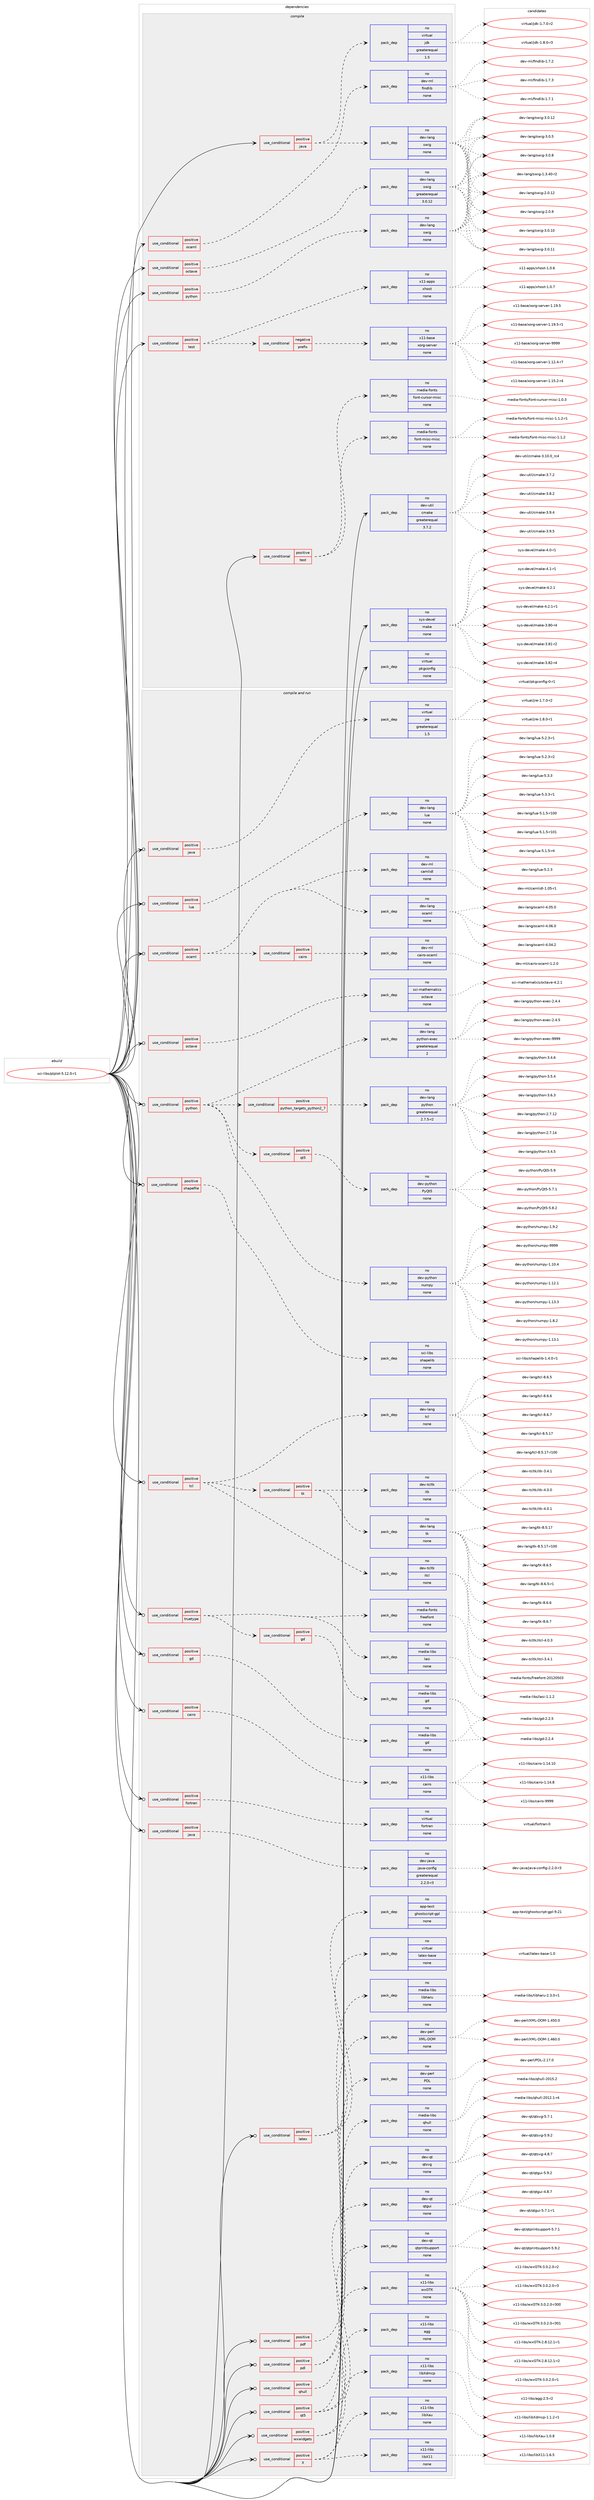 digraph prolog {

# *************
# Graph options
# *************

newrank=true;
concentrate=true;
compound=true;
graph [rankdir=LR,fontname=Helvetica,fontsize=10,ranksep=1.5];#, ranksep=2.5, nodesep=0.2];
edge  [arrowhead=vee];
node  [fontname=Helvetica,fontsize=10];

# **********
# The ebuild
# **********

subgraph cluster_leftcol {
color=gray;
rank=same;
label=<<i>ebuild</i>>;
id [label="sci-libs/plplot-5.12.0-r1", color=red, width=4, href="../sci-libs/plplot-5.12.0-r1.svg"];
}

# ****************
# The dependencies
# ****************

subgraph cluster_midcol {
color=gray;
label=<<i>dependencies</i>>;
subgraph cluster_compile {
fillcolor="#eeeeee";
style=filled;
label=<<i>compile</i>>;
subgraph cond110969 {
dependency453359 [label=<<TABLE BORDER="0" CELLBORDER="1" CELLSPACING="0" CELLPADDING="4"><TR><TD ROWSPAN="3" CELLPADDING="10">use_conditional</TD></TR><TR><TD>positive</TD></TR><TR><TD>java</TD></TR></TABLE>>, shape=none, color=red];
subgraph pack334467 {
dependency453360 [label=<<TABLE BORDER="0" CELLBORDER="1" CELLSPACING="0" CELLPADDING="4" WIDTH="220"><TR><TD ROWSPAN="6" CELLPADDING="30">pack_dep</TD></TR><TR><TD WIDTH="110">no</TD></TR><TR><TD>virtual</TD></TR><TR><TD>jdk</TD></TR><TR><TD>greaterequal</TD></TR><TR><TD>1.5</TD></TR></TABLE>>, shape=none, color=blue];
}
dependency453359:e -> dependency453360:w [weight=20,style="dashed",arrowhead="vee"];
subgraph pack334468 {
dependency453361 [label=<<TABLE BORDER="0" CELLBORDER="1" CELLSPACING="0" CELLPADDING="4" WIDTH="220"><TR><TD ROWSPAN="6" CELLPADDING="30">pack_dep</TD></TR><TR><TD WIDTH="110">no</TD></TR><TR><TD>dev-lang</TD></TR><TR><TD>swig</TD></TR><TR><TD>none</TD></TR><TR><TD></TD></TR></TABLE>>, shape=none, color=blue];
}
dependency453359:e -> dependency453361:w [weight=20,style="dashed",arrowhead="vee"];
}
id:e -> dependency453359:w [weight=20,style="solid",arrowhead="vee"];
subgraph cond110970 {
dependency453362 [label=<<TABLE BORDER="0" CELLBORDER="1" CELLSPACING="0" CELLPADDING="4"><TR><TD ROWSPAN="3" CELLPADDING="10">use_conditional</TD></TR><TR><TD>positive</TD></TR><TR><TD>ocaml</TD></TR></TABLE>>, shape=none, color=red];
subgraph pack334469 {
dependency453363 [label=<<TABLE BORDER="0" CELLBORDER="1" CELLSPACING="0" CELLPADDING="4" WIDTH="220"><TR><TD ROWSPAN="6" CELLPADDING="30">pack_dep</TD></TR><TR><TD WIDTH="110">no</TD></TR><TR><TD>dev-ml</TD></TR><TR><TD>findlib</TD></TR><TR><TD>none</TD></TR><TR><TD></TD></TR></TABLE>>, shape=none, color=blue];
}
dependency453362:e -> dependency453363:w [weight=20,style="dashed",arrowhead="vee"];
}
id:e -> dependency453362:w [weight=20,style="solid",arrowhead="vee"];
subgraph cond110971 {
dependency453364 [label=<<TABLE BORDER="0" CELLBORDER="1" CELLSPACING="0" CELLPADDING="4"><TR><TD ROWSPAN="3" CELLPADDING="10">use_conditional</TD></TR><TR><TD>positive</TD></TR><TR><TD>octave</TD></TR></TABLE>>, shape=none, color=red];
subgraph pack334470 {
dependency453365 [label=<<TABLE BORDER="0" CELLBORDER="1" CELLSPACING="0" CELLPADDING="4" WIDTH="220"><TR><TD ROWSPAN="6" CELLPADDING="30">pack_dep</TD></TR><TR><TD WIDTH="110">no</TD></TR><TR><TD>dev-lang</TD></TR><TR><TD>swig</TD></TR><TR><TD>greaterequal</TD></TR><TR><TD>3.0.12</TD></TR></TABLE>>, shape=none, color=blue];
}
dependency453364:e -> dependency453365:w [weight=20,style="dashed",arrowhead="vee"];
}
id:e -> dependency453364:w [weight=20,style="solid",arrowhead="vee"];
subgraph cond110972 {
dependency453366 [label=<<TABLE BORDER="0" CELLBORDER="1" CELLSPACING="0" CELLPADDING="4"><TR><TD ROWSPAN="3" CELLPADDING="10">use_conditional</TD></TR><TR><TD>positive</TD></TR><TR><TD>python</TD></TR></TABLE>>, shape=none, color=red];
subgraph pack334471 {
dependency453367 [label=<<TABLE BORDER="0" CELLBORDER="1" CELLSPACING="0" CELLPADDING="4" WIDTH="220"><TR><TD ROWSPAN="6" CELLPADDING="30">pack_dep</TD></TR><TR><TD WIDTH="110">no</TD></TR><TR><TD>dev-lang</TD></TR><TR><TD>swig</TD></TR><TR><TD>none</TD></TR><TR><TD></TD></TR></TABLE>>, shape=none, color=blue];
}
dependency453366:e -> dependency453367:w [weight=20,style="dashed",arrowhead="vee"];
}
id:e -> dependency453366:w [weight=20,style="solid",arrowhead="vee"];
subgraph cond110973 {
dependency453368 [label=<<TABLE BORDER="0" CELLBORDER="1" CELLSPACING="0" CELLPADDING="4"><TR><TD ROWSPAN="3" CELLPADDING="10">use_conditional</TD></TR><TR><TD>positive</TD></TR><TR><TD>test</TD></TR></TABLE>>, shape=none, color=red];
subgraph cond110974 {
dependency453369 [label=<<TABLE BORDER="0" CELLBORDER="1" CELLSPACING="0" CELLPADDING="4"><TR><TD ROWSPAN="3" CELLPADDING="10">use_conditional</TD></TR><TR><TD>negative</TD></TR><TR><TD>prefix</TD></TR></TABLE>>, shape=none, color=red];
subgraph pack334472 {
dependency453370 [label=<<TABLE BORDER="0" CELLBORDER="1" CELLSPACING="0" CELLPADDING="4" WIDTH="220"><TR><TD ROWSPAN="6" CELLPADDING="30">pack_dep</TD></TR><TR><TD WIDTH="110">no</TD></TR><TR><TD>x11-base</TD></TR><TR><TD>xorg-server</TD></TR><TR><TD>none</TD></TR><TR><TD></TD></TR></TABLE>>, shape=none, color=blue];
}
dependency453369:e -> dependency453370:w [weight=20,style="dashed",arrowhead="vee"];
}
dependency453368:e -> dependency453369:w [weight=20,style="dashed",arrowhead="vee"];
subgraph pack334473 {
dependency453371 [label=<<TABLE BORDER="0" CELLBORDER="1" CELLSPACING="0" CELLPADDING="4" WIDTH="220"><TR><TD ROWSPAN="6" CELLPADDING="30">pack_dep</TD></TR><TR><TD WIDTH="110">no</TD></TR><TR><TD>x11-apps</TD></TR><TR><TD>xhost</TD></TR><TR><TD>none</TD></TR><TR><TD></TD></TR></TABLE>>, shape=none, color=blue];
}
dependency453368:e -> dependency453371:w [weight=20,style="dashed",arrowhead="vee"];
}
id:e -> dependency453368:w [weight=20,style="solid",arrowhead="vee"];
subgraph cond110975 {
dependency453372 [label=<<TABLE BORDER="0" CELLBORDER="1" CELLSPACING="0" CELLPADDING="4"><TR><TD ROWSPAN="3" CELLPADDING="10">use_conditional</TD></TR><TR><TD>positive</TD></TR><TR><TD>test</TD></TR></TABLE>>, shape=none, color=red];
subgraph pack334474 {
dependency453373 [label=<<TABLE BORDER="0" CELLBORDER="1" CELLSPACING="0" CELLPADDING="4" WIDTH="220"><TR><TD ROWSPAN="6" CELLPADDING="30">pack_dep</TD></TR><TR><TD WIDTH="110">no</TD></TR><TR><TD>media-fonts</TD></TR><TR><TD>font-misc-misc</TD></TR><TR><TD>none</TD></TR><TR><TD></TD></TR></TABLE>>, shape=none, color=blue];
}
dependency453372:e -> dependency453373:w [weight=20,style="dashed",arrowhead="vee"];
subgraph pack334475 {
dependency453374 [label=<<TABLE BORDER="0" CELLBORDER="1" CELLSPACING="0" CELLPADDING="4" WIDTH="220"><TR><TD ROWSPAN="6" CELLPADDING="30">pack_dep</TD></TR><TR><TD WIDTH="110">no</TD></TR><TR><TD>media-fonts</TD></TR><TR><TD>font-cursor-misc</TD></TR><TR><TD>none</TD></TR><TR><TD></TD></TR></TABLE>>, shape=none, color=blue];
}
dependency453372:e -> dependency453374:w [weight=20,style="dashed",arrowhead="vee"];
}
id:e -> dependency453372:w [weight=20,style="solid",arrowhead="vee"];
subgraph pack334476 {
dependency453375 [label=<<TABLE BORDER="0" CELLBORDER="1" CELLSPACING="0" CELLPADDING="4" WIDTH="220"><TR><TD ROWSPAN="6" CELLPADDING="30">pack_dep</TD></TR><TR><TD WIDTH="110">no</TD></TR><TR><TD>dev-util</TD></TR><TR><TD>cmake</TD></TR><TR><TD>greaterequal</TD></TR><TR><TD>3.7.2</TD></TR></TABLE>>, shape=none, color=blue];
}
id:e -> dependency453375:w [weight=20,style="solid",arrowhead="vee"];
subgraph pack334477 {
dependency453376 [label=<<TABLE BORDER="0" CELLBORDER="1" CELLSPACING="0" CELLPADDING="4" WIDTH="220"><TR><TD ROWSPAN="6" CELLPADDING="30">pack_dep</TD></TR><TR><TD WIDTH="110">no</TD></TR><TR><TD>sys-devel</TD></TR><TR><TD>make</TD></TR><TR><TD>none</TD></TR><TR><TD></TD></TR></TABLE>>, shape=none, color=blue];
}
id:e -> dependency453376:w [weight=20,style="solid",arrowhead="vee"];
subgraph pack334478 {
dependency453377 [label=<<TABLE BORDER="0" CELLBORDER="1" CELLSPACING="0" CELLPADDING="4" WIDTH="220"><TR><TD ROWSPAN="6" CELLPADDING="30">pack_dep</TD></TR><TR><TD WIDTH="110">no</TD></TR><TR><TD>virtual</TD></TR><TR><TD>pkgconfig</TD></TR><TR><TD>none</TD></TR><TR><TD></TD></TR></TABLE>>, shape=none, color=blue];
}
id:e -> dependency453377:w [weight=20,style="solid",arrowhead="vee"];
}
subgraph cluster_compileandrun {
fillcolor="#eeeeee";
style=filled;
label=<<i>compile and run</i>>;
subgraph cond110976 {
dependency453378 [label=<<TABLE BORDER="0" CELLBORDER="1" CELLSPACING="0" CELLPADDING="4"><TR><TD ROWSPAN="3" CELLPADDING="10">use_conditional</TD></TR><TR><TD>positive</TD></TR><TR><TD>X</TD></TR></TABLE>>, shape=none, color=red];
subgraph pack334479 {
dependency453379 [label=<<TABLE BORDER="0" CELLBORDER="1" CELLSPACING="0" CELLPADDING="4" WIDTH="220"><TR><TD ROWSPAN="6" CELLPADDING="30">pack_dep</TD></TR><TR><TD WIDTH="110">no</TD></TR><TR><TD>x11-libs</TD></TR><TR><TD>libX11</TD></TR><TR><TD>none</TD></TR><TR><TD></TD></TR></TABLE>>, shape=none, color=blue];
}
dependency453378:e -> dependency453379:w [weight=20,style="dashed",arrowhead="vee"];
subgraph pack334480 {
dependency453380 [label=<<TABLE BORDER="0" CELLBORDER="1" CELLSPACING="0" CELLPADDING="4" WIDTH="220"><TR><TD ROWSPAN="6" CELLPADDING="30">pack_dep</TD></TR><TR><TD WIDTH="110">no</TD></TR><TR><TD>x11-libs</TD></TR><TR><TD>libXau</TD></TR><TR><TD>none</TD></TR><TR><TD></TD></TR></TABLE>>, shape=none, color=blue];
}
dependency453378:e -> dependency453380:w [weight=20,style="dashed",arrowhead="vee"];
subgraph pack334481 {
dependency453381 [label=<<TABLE BORDER="0" CELLBORDER="1" CELLSPACING="0" CELLPADDING="4" WIDTH="220"><TR><TD ROWSPAN="6" CELLPADDING="30">pack_dep</TD></TR><TR><TD WIDTH="110">no</TD></TR><TR><TD>x11-libs</TD></TR><TR><TD>libXdmcp</TD></TR><TR><TD>none</TD></TR><TR><TD></TD></TR></TABLE>>, shape=none, color=blue];
}
dependency453378:e -> dependency453381:w [weight=20,style="dashed",arrowhead="vee"];
}
id:e -> dependency453378:w [weight=20,style="solid",arrowhead="odotvee"];
subgraph cond110977 {
dependency453382 [label=<<TABLE BORDER="0" CELLBORDER="1" CELLSPACING="0" CELLPADDING="4"><TR><TD ROWSPAN="3" CELLPADDING="10">use_conditional</TD></TR><TR><TD>positive</TD></TR><TR><TD>cairo</TD></TR></TABLE>>, shape=none, color=red];
subgraph pack334482 {
dependency453383 [label=<<TABLE BORDER="0" CELLBORDER="1" CELLSPACING="0" CELLPADDING="4" WIDTH="220"><TR><TD ROWSPAN="6" CELLPADDING="30">pack_dep</TD></TR><TR><TD WIDTH="110">no</TD></TR><TR><TD>x11-libs</TD></TR><TR><TD>cairo</TD></TR><TR><TD>none</TD></TR><TR><TD></TD></TR></TABLE>>, shape=none, color=blue];
}
dependency453382:e -> dependency453383:w [weight=20,style="dashed",arrowhead="vee"];
}
id:e -> dependency453382:w [weight=20,style="solid",arrowhead="odotvee"];
subgraph cond110978 {
dependency453384 [label=<<TABLE BORDER="0" CELLBORDER="1" CELLSPACING="0" CELLPADDING="4"><TR><TD ROWSPAN="3" CELLPADDING="10">use_conditional</TD></TR><TR><TD>positive</TD></TR><TR><TD>fortran</TD></TR></TABLE>>, shape=none, color=red];
subgraph pack334483 {
dependency453385 [label=<<TABLE BORDER="0" CELLBORDER="1" CELLSPACING="0" CELLPADDING="4" WIDTH="220"><TR><TD ROWSPAN="6" CELLPADDING="30">pack_dep</TD></TR><TR><TD WIDTH="110">no</TD></TR><TR><TD>virtual</TD></TR><TR><TD>fortran</TD></TR><TR><TD>none</TD></TR><TR><TD></TD></TR></TABLE>>, shape=none, color=blue];
}
dependency453384:e -> dependency453385:w [weight=20,style="dashed",arrowhead="vee"];
}
id:e -> dependency453384:w [weight=20,style="solid",arrowhead="odotvee"];
subgraph cond110979 {
dependency453386 [label=<<TABLE BORDER="0" CELLBORDER="1" CELLSPACING="0" CELLPADDING="4"><TR><TD ROWSPAN="3" CELLPADDING="10">use_conditional</TD></TR><TR><TD>positive</TD></TR><TR><TD>gd</TD></TR></TABLE>>, shape=none, color=red];
subgraph pack334484 {
dependency453387 [label=<<TABLE BORDER="0" CELLBORDER="1" CELLSPACING="0" CELLPADDING="4" WIDTH="220"><TR><TD ROWSPAN="6" CELLPADDING="30">pack_dep</TD></TR><TR><TD WIDTH="110">no</TD></TR><TR><TD>media-libs</TD></TR><TR><TD>gd</TD></TR><TR><TD>none</TD></TR><TR><TD></TD></TR></TABLE>>, shape=none, color=blue];
}
dependency453386:e -> dependency453387:w [weight=20,style="dashed",arrowhead="vee"];
}
id:e -> dependency453386:w [weight=20,style="solid",arrowhead="odotvee"];
subgraph cond110980 {
dependency453388 [label=<<TABLE BORDER="0" CELLBORDER="1" CELLSPACING="0" CELLPADDING="4"><TR><TD ROWSPAN="3" CELLPADDING="10">use_conditional</TD></TR><TR><TD>positive</TD></TR><TR><TD>java</TD></TR></TABLE>>, shape=none, color=red];
subgraph pack334485 {
dependency453389 [label=<<TABLE BORDER="0" CELLBORDER="1" CELLSPACING="0" CELLPADDING="4" WIDTH="220"><TR><TD ROWSPAN="6" CELLPADDING="30">pack_dep</TD></TR><TR><TD WIDTH="110">no</TD></TR><TR><TD>dev-java</TD></TR><TR><TD>java-config</TD></TR><TR><TD>greaterequal</TD></TR><TR><TD>2.2.0-r3</TD></TR></TABLE>>, shape=none, color=blue];
}
dependency453388:e -> dependency453389:w [weight=20,style="dashed",arrowhead="vee"];
}
id:e -> dependency453388:w [weight=20,style="solid",arrowhead="odotvee"];
subgraph cond110981 {
dependency453390 [label=<<TABLE BORDER="0" CELLBORDER="1" CELLSPACING="0" CELLPADDING="4"><TR><TD ROWSPAN="3" CELLPADDING="10">use_conditional</TD></TR><TR><TD>positive</TD></TR><TR><TD>java</TD></TR></TABLE>>, shape=none, color=red];
subgraph pack334486 {
dependency453391 [label=<<TABLE BORDER="0" CELLBORDER="1" CELLSPACING="0" CELLPADDING="4" WIDTH="220"><TR><TD ROWSPAN="6" CELLPADDING="30">pack_dep</TD></TR><TR><TD WIDTH="110">no</TD></TR><TR><TD>virtual</TD></TR><TR><TD>jre</TD></TR><TR><TD>greaterequal</TD></TR><TR><TD>1.5</TD></TR></TABLE>>, shape=none, color=blue];
}
dependency453390:e -> dependency453391:w [weight=20,style="dashed",arrowhead="vee"];
}
id:e -> dependency453390:w [weight=20,style="solid",arrowhead="odotvee"];
subgraph cond110982 {
dependency453392 [label=<<TABLE BORDER="0" CELLBORDER="1" CELLSPACING="0" CELLPADDING="4"><TR><TD ROWSPAN="3" CELLPADDING="10">use_conditional</TD></TR><TR><TD>positive</TD></TR><TR><TD>latex</TD></TR></TABLE>>, shape=none, color=red];
subgraph pack334487 {
dependency453393 [label=<<TABLE BORDER="0" CELLBORDER="1" CELLSPACING="0" CELLPADDING="4" WIDTH="220"><TR><TD ROWSPAN="6" CELLPADDING="30">pack_dep</TD></TR><TR><TD WIDTH="110">no</TD></TR><TR><TD>app-text</TD></TR><TR><TD>ghostscript-gpl</TD></TR><TR><TD>none</TD></TR><TR><TD></TD></TR></TABLE>>, shape=none, color=blue];
}
dependency453392:e -> dependency453393:w [weight=20,style="dashed",arrowhead="vee"];
subgraph pack334488 {
dependency453394 [label=<<TABLE BORDER="0" CELLBORDER="1" CELLSPACING="0" CELLPADDING="4" WIDTH="220"><TR><TD ROWSPAN="6" CELLPADDING="30">pack_dep</TD></TR><TR><TD WIDTH="110">no</TD></TR><TR><TD>virtual</TD></TR><TR><TD>latex-base</TD></TR><TR><TD>none</TD></TR><TR><TD></TD></TR></TABLE>>, shape=none, color=blue];
}
dependency453392:e -> dependency453394:w [weight=20,style="dashed",arrowhead="vee"];
}
id:e -> dependency453392:w [weight=20,style="solid",arrowhead="odotvee"];
subgraph cond110983 {
dependency453395 [label=<<TABLE BORDER="0" CELLBORDER="1" CELLSPACING="0" CELLPADDING="4"><TR><TD ROWSPAN="3" CELLPADDING="10">use_conditional</TD></TR><TR><TD>positive</TD></TR><TR><TD>lua</TD></TR></TABLE>>, shape=none, color=red];
subgraph pack334489 {
dependency453396 [label=<<TABLE BORDER="0" CELLBORDER="1" CELLSPACING="0" CELLPADDING="4" WIDTH="220"><TR><TD ROWSPAN="6" CELLPADDING="30">pack_dep</TD></TR><TR><TD WIDTH="110">no</TD></TR><TR><TD>dev-lang</TD></TR><TR><TD>lua</TD></TR><TR><TD>none</TD></TR><TR><TD></TD></TR></TABLE>>, shape=none, color=blue];
}
dependency453395:e -> dependency453396:w [weight=20,style="dashed",arrowhead="vee"];
}
id:e -> dependency453395:w [weight=20,style="solid",arrowhead="odotvee"];
subgraph cond110984 {
dependency453397 [label=<<TABLE BORDER="0" CELLBORDER="1" CELLSPACING="0" CELLPADDING="4"><TR><TD ROWSPAN="3" CELLPADDING="10">use_conditional</TD></TR><TR><TD>positive</TD></TR><TR><TD>ocaml</TD></TR></TABLE>>, shape=none, color=red];
subgraph pack334490 {
dependency453398 [label=<<TABLE BORDER="0" CELLBORDER="1" CELLSPACING="0" CELLPADDING="4" WIDTH="220"><TR><TD ROWSPAN="6" CELLPADDING="30">pack_dep</TD></TR><TR><TD WIDTH="110">no</TD></TR><TR><TD>dev-lang</TD></TR><TR><TD>ocaml</TD></TR><TR><TD>none</TD></TR><TR><TD></TD></TR></TABLE>>, shape=none, color=blue];
}
dependency453397:e -> dependency453398:w [weight=20,style="dashed",arrowhead="vee"];
subgraph pack334491 {
dependency453399 [label=<<TABLE BORDER="0" CELLBORDER="1" CELLSPACING="0" CELLPADDING="4" WIDTH="220"><TR><TD ROWSPAN="6" CELLPADDING="30">pack_dep</TD></TR><TR><TD WIDTH="110">no</TD></TR><TR><TD>dev-ml</TD></TR><TR><TD>camlidl</TD></TR><TR><TD>none</TD></TR><TR><TD></TD></TR></TABLE>>, shape=none, color=blue];
}
dependency453397:e -> dependency453399:w [weight=20,style="dashed",arrowhead="vee"];
subgraph cond110985 {
dependency453400 [label=<<TABLE BORDER="0" CELLBORDER="1" CELLSPACING="0" CELLPADDING="4"><TR><TD ROWSPAN="3" CELLPADDING="10">use_conditional</TD></TR><TR><TD>positive</TD></TR><TR><TD>cairo</TD></TR></TABLE>>, shape=none, color=red];
subgraph pack334492 {
dependency453401 [label=<<TABLE BORDER="0" CELLBORDER="1" CELLSPACING="0" CELLPADDING="4" WIDTH="220"><TR><TD ROWSPAN="6" CELLPADDING="30">pack_dep</TD></TR><TR><TD WIDTH="110">no</TD></TR><TR><TD>dev-ml</TD></TR><TR><TD>cairo-ocaml</TD></TR><TR><TD>none</TD></TR><TR><TD></TD></TR></TABLE>>, shape=none, color=blue];
}
dependency453400:e -> dependency453401:w [weight=20,style="dashed",arrowhead="vee"];
}
dependency453397:e -> dependency453400:w [weight=20,style="dashed",arrowhead="vee"];
}
id:e -> dependency453397:w [weight=20,style="solid",arrowhead="odotvee"];
subgraph cond110986 {
dependency453402 [label=<<TABLE BORDER="0" CELLBORDER="1" CELLSPACING="0" CELLPADDING="4"><TR><TD ROWSPAN="3" CELLPADDING="10">use_conditional</TD></TR><TR><TD>positive</TD></TR><TR><TD>octave</TD></TR></TABLE>>, shape=none, color=red];
subgraph pack334493 {
dependency453403 [label=<<TABLE BORDER="0" CELLBORDER="1" CELLSPACING="0" CELLPADDING="4" WIDTH="220"><TR><TD ROWSPAN="6" CELLPADDING="30">pack_dep</TD></TR><TR><TD WIDTH="110">no</TD></TR><TR><TD>sci-mathematics</TD></TR><TR><TD>octave</TD></TR><TR><TD>none</TD></TR><TR><TD></TD></TR></TABLE>>, shape=none, color=blue];
}
dependency453402:e -> dependency453403:w [weight=20,style="dashed",arrowhead="vee"];
}
id:e -> dependency453402:w [weight=20,style="solid",arrowhead="odotvee"];
subgraph cond110987 {
dependency453404 [label=<<TABLE BORDER="0" CELLBORDER="1" CELLSPACING="0" CELLPADDING="4"><TR><TD ROWSPAN="3" CELLPADDING="10">use_conditional</TD></TR><TR><TD>positive</TD></TR><TR><TD>pdf</TD></TR></TABLE>>, shape=none, color=red];
subgraph pack334494 {
dependency453405 [label=<<TABLE BORDER="0" CELLBORDER="1" CELLSPACING="0" CELLPADDING="4" WIDTH="220"><TR><TD ROWSPAN="6" CELLPADDING="30">pack_dep</TD></TR><TR><TD WIDTH="110">no</TD></TR><TR><TD>media-libs</TD></TR><TR><TD>libharu</TD></TR><TR><TD>none</TD></TR><TR><TD></TD></TR></TABLE>>, shape=none, color=blue];
}
dependency453404:e -> dependency453405:w [weight=20,style="dashed",arrowhead="vee"];
}
id:e -> dependency453404:w [weight=20,style="solid",arrowhead="odotvee"];
subgraph cond110988 {
dependency453406 [label=<<TABLE BORDER="0" CELLBORDER="1" CELLSPACING="0" CELLPADDING="4"><TR><TD ROWSPAN="3" CELLPADDING="10">use_conditional</TD></TR><TR><TD>positive</TD></TR><TR><TD>pdl</TD></TR></TABLE>>, shape=none, color=red];
subgraph pack334495 {
dependency453407 [label=<<TABLE BORDER="0" CELLBORDER="1" CELLSPACING="0" CELLPADDING="4" WIDTH="220"><TR><TD ROWSPAN="6" CELLPADDING="30">pack_dep</TD></TR><TR><TD WIDTH="110">no</TD></TR><TR><TD>dev-perl</TD></TR><TR><TD>PDL</TD></TR><TR><TD>none</TD></TR><TR><TD></TD></TR></TABLE>>, shape=none, color=blue];
}
dependency453406:e -> dependency453407:w [weight=20,style="dashed",arrowhead="vee"];
subgraph pack334496 {
dependency453408 [label=<<TABLE BORDER="0" CELLBORDER="1" CELLSPACING="0" CELLPADDING="4" WIDTH="220"><TR><TD ROWSPAN="6" CELLPADDING="30">pack_dep</TD></TR><TR><TD WIDTH="110">no</TD></TR><TR><TD>dev-perl</TD></TR><TR><TD>XML-DOM</TD></TR><TR><TD>none</TD></TR><TR><TD></TD></TR></TABLE>>, shape=none, color=blue];
}
dependency453406:e -> dependency453408:w [weight=20,style="dashed",arrowhead="vee"];
}
id:e -> dependency453406:w [weight=20,style="solid",arrowhead="odotvee"];
subgraph cond110989 {
dependency453409 [label=<<TABLE BORDER="0" CELLBORDER="1" CELLSPACING="0" CELLPADDING="4"><TR><TD ROWSPAN="3" CELLPADDING="10">use_conditional</TD></TR><TR><TD>positive</TD></TR><TR><TD>python</TD></TR></TABLE>>, shape=none, color=red];
subgraph cond110990 {
dependency453410 [label=<<TABLE BORDER="0" CELLBORDER="1" CELLSPACING="0" CELLPADDING="4"><TR><TD ROWSPAN="3" CELLPADDING="10">use_conditional</TD></TR><TR><TD>positive</TD></TR><TR><TD>python_targets_python2_7</TD></TR></TABLE>>, shape=none, color=red];
subgraph pack334497 {
dependency453411 [label=<<TABLE BORDER="0" CELLBORDER="1" CELLSPACING="0" CELLPADDING="4" WIDTH="220"><TR><TD ROWSPAN="6" CELLPADDING="30">pack_dep</TD></TR><TR><TD WIDTH="110">no</TD></TR><TR><TD>dev-lang</TD></TR><TR><TD>python</TD></TR><TR><TD>greaterequal</TD></TR><TR><TD>2.7.5-r2</TD></TR></TABLE>>, shape=none, color=blue];
}
dependency453410:e -> dependency453411:w [weight=20,style="dashed",arrowhead="vee"];
}
dependency453409:e -> dependency453410:w [weight=20,style="dashed",arrowhead="vee"];
subgraph pack334498 {
dependency453412 [label=<<TABLE BORDER="0" CELLBORDER="1" CELLSPACING="0" CELLPADDING="4" WIDTH="220"><TR><TD ROWSPAN="6" CELLPADDING="30">pack_dep</TD></TR><TR><TD WIDTH="110">no</TD></TR><TR><TD>dev-lang</TD></TR><TR><TD>python-exec</TD></TR><TR><TD>greaterequal</TD></TR><TR><TD>2</TD></TR></TABLE>>, shape=none, color=blue];
}
dependency453409:e -> dependency453412:w [weight=20,style="dashed",arrowhead="vee"];
subgraph pack334499 {
dependency453413 [label=<<TABLE BORDER="0" CELLBORDER="1" CELLSPACING="0" CELLPADDING="4" WIDTH="220"><TR><TD ROWSPAN="6" CELLPADDING="30">pack_dep</TD></TR><TR><TD WIDTH="110">no</TD></TR><TR><TD>dev-python</TD></TR><TR><TD>numpy</TD></TR><TR><TD>none</TD></TR><TR><TD></TD></TR></TABLE>>, shape=none, color=blue];
}
dependency453409:e -> dependency453413:w [weight=20,style="dashed",arrowhead="vee"];
subgraph cond110991 {
dependency453414 [label=<<TABLE BORDER="0" CELLBORDER="1" CELLSPACING="0" CELLPADDING="4"><TR><TD ROWSPAN="3" CELLPADDING="10">use_conditional</TD></TR><TR><TD>positive</TD></TR><TR><TD>qt5</TD></TR></TABLE>>, shape=none, color=red];
subgraph pack334500 {
dependency453415 [label=<<TABLE BORDER="0" CELLBORDER="1" CELLSPACING="0" CELLPADDING="4" WIDTH="220"><TR><TD ROWSPAN="6" CELLPADDING="30">pack_dep</TD></TR><TR><TD WIDTH="110">no</TD></TR><TR><TD>dev-python</TD></TR><TR><TD>PyQt5</TD></TR><TR><TD>none</TD></TR><TR><TD></TD></TR></TABLE>>, shape=none, color=blue];
}
dependency453414:e -> dependency453415:w [weight=20,style="dashed",arrowhead="vee"];
}
dependency453409:e -> dependency453414:w [weight=20,style="dashed",arrowhead="vee"];
}
id:e -> dependency453409:w [weight=20,style="solid",arrowhead="odotvee"];
subgraph cond110992 {
dependency453416 [label=<<TABLE BORDER="0" CELLBORDER="1" CELLSPACING="0" CELLPADDING="4"><TR><TD ROWSPAN="3" CELLPADDING="10">use_conditional</TD></TR><TR><TD>positive</TD></TR><TR><TD>qhull</TD></TR></TABLE>>, shape=none, color=red];
subgraph pack334501 {
dependency453417 [label=<<TABLE BORDER="0" CELLBORDER="1" CELLSPACING="0" CELLPADDING="4" WIDTH="220"><TR><TD ROWSPAN="6" CELLPADDING="30">pack_dep</TD></TR><TR><TD WIDTH="110">no</TD></TR><TR><TD>media-libs</TD></TR><TR><TD>qhull</TD></TR><TR><TD>none</TD></TR><TR><TD></TD></TR></TABLE>>, shape=none, color=blue];
}
dependency453416:e -> dependency453417:w [weight=20,style="dashed",arrowhead="vee"];
}
id:e -> dependency453416:w [weight=20,style="solid",arrowhead="odotvee"];
subgraph cond110993 {
dependency453418 [label=<<TABLE BORDER="0" CELLBORDER="1" CELLSPACING="0" CELLPADDING="4"><TR><TD ROWSPAN="3" CELLPADDING="10">use_conditional</TD></TR><TR><TD>positive</TD></TR><TR><TD>qt5</TD></TR></TABLE>>, shape=none, color=red];
subgraph pack334502 {
dependency453419 [label=<<TABLE BORDER="0" CELLBORDER="1" CELLSPACING="0" CELLPADDING="4" WIDTH="220"><TR><TD ROWSPAN="6" CELLPADDING="30">pack_dep</TD></TR><TR><TD WIDTH="110">no</TD></TR><TR><TD>dev-qt</TD></TR><TR><TD>qtgui</TD></TR><TR><TD>none</TD></TR><TR><TD></TD></TR></TABLE>>, shape=none, color=blue];
}
dependency453418:e -> dependency453419:w [weight=20,style="dashed",arrowhead="vee"];
subgraph pack334503 {
dependency453420 [label=<<TABLE BORDER="0" CELLBORDER="1" CELLSPACING="0" CELLPADDING="4" WIDTH="220"><TR><TD ROWSPAN="6" CELLPADDING="30">pack_dep</TD></TR><TR><TD WIDTH="110">no</TD></TR><TR><TD>dev-qt</TD></TR><TR><TD>qtsvg</TD></TR><TR><TD>none</TD></TR><TR><TD></TD></TR></TABLE>>, shape=none, color=blue];
}
dependency453418:e -> dependency453420:w [weight=20,style="dashed",arrowhead="vee"];
subgraph pack334504 {
dependency453421 [label=<<TABLE BORDER="0" CELLBORDER="1" CELLSPACING="0" CELLPADDING="4" WIDTH="220"><TR><TD ROWSPAN="6" CELLPADDING="30">pack_dep</TD></TR><TR><TD WIDTH="110">no</TD></TR><TR><TD>dev-qt</TD></TR><TR><TD>qtprintsupport</TD></TR><TR><TD>none</TD></TR><TR><TD></TD></TR></TABLE>>, shape=none, color=blue];
}
dependency453418:e -> dependency453421:w [weight=20,style="dashed",arrowhead="vee"];
}
id:e -> dependency453418:w [weight=20,style="solid",arrowhead="odotvee"];
subgraph cond110994 {
dependency453422 [label=<<TABLE BORDER="0" CELLBORDER="1" CELLSPACING="0" CELLPADDING="4"><TR><TD ROWSPAN="3" CELLPADDING="10">use_conditional</TD></TR><TR><TD>positive</TD></TR><TR><TD>shapefile</TD></TR></TABLE>>, shape=none, color=red];
subgraph pack334505 {
dependency453423 [label=<<TABLE BORDER="0" CELLBORDER="1" CELLSPACING="0" CELLPADDING="4" WIDTH="220"><TR><TD ROWSPAN="6" CELLPADDING="30">pack_dep</TD></TR><TR><TD WIDTH="110">no</TD></TR><TR><TD>sci-libs</TD></TR><TR><TD>shapelib</TD></TR><TR><TD>none</TD></TR><TR><TD></TD></TR></TABLE>>, shape=none, color=blue];
}
dependency453422:e -> dependency453423:w [weight=20,style="dashed",arrowhead="vee"];
}
id:e -> dependency453422:w [weight=20,style="solid",arrowhead="odotvee"];
subgraph cond110995 {
dependency453424 [label=<<TABLE BORDER="0" CELLBORDER="1" CELLSPACING="0" CELLPADDING="4"><TR><TD ROWSPAN="3" CELLPADDING="10">use_conditional</TD></TR><TR><TD>positive</TD></TR><TR><TD>tcl</TD></TR></TABLE>>, shape=none, color=red];
subgraph pack334506 {
dependency453425 [label=<<TABLE BORDER="0" CELLBORDER="1" CELLSPACING="0" CELLPADDING="4" WIDTH="220"><TR><TD ROWSPAN="6" CELLPADDING="30">pack_dep</TD></TR><TR><TD WIDTH="110">no</TD></TR><TR><TD>dev-lang</TD></TR><TR><TD>tcl</TD></TR><TR><TD>none</TD></TR><TR><TD></TD></TR></TABLE>>, shape=none, color=blue];
}
dependency453424:e -> dependency453425:w [weight=20,style="dashed",arrowhead="vee"];
subgraph pack334507 {
dependency453426 [label=<<TABLE BORDER="0" CELLBORDER="1" CELLSPACING="0" CELLPADDING="4" WIDTH="220"><TR><TD ROWSPAN="6" CELLPADDING="30">pack_dep</TD></TR><TR><TD WIDTH="110">no</TD></TR><TR><TD>dev-tcltk</TD></TR><TR><TD>itcl</TD></TR><TR><TD>none</TD></TR><TR><TD></TD></TR></TABLE>>, shape=none, color=blue];
}
dependency453424:e -> dependency453426:w [weight=20,style="dashed",arrowhead="vee"];
subgraph cond110996 {
dependency453427 [label=<<TABLE BORDER="0" CELLBORDER="1" CELLSPACING="0" CELLPADDING="4"><TR><TD ROWSPAN="3" CELLPADDING="10">use_conditional</TD></TR><TR><TD>positive</TD></TR><TR><TD>tk</TD></TR></TABLE>>, shape=none, color=red];
subgraph pack334508 {
dependency453428 [label=<<TABLE BORDER="0" CELLBORDER="1" CELLSPACING="0" CELLPADDING="4" WIDTH="220"><TR><TD ROWSPAN="6" CELLPADDING="30">pack_dep</TD></TR><TR><TD WIDTH="110">no</TD></TR><TR><TD>dev-lang</TD></TR><TR><TD>tk</TD></TR><TR><TD>none</TD></TR><TR><TD></TD></TR></TABLE>>, shape=none, color=blue];
}
dependency453427:e -> dependency453428:w [weight=20,style="dashed",arrowhead="vee"];
subgraph pack334509 {
dependency453429 [label=<<TABLE BORDER="0" CELLBORDER="1" CELLSPACING="0" CELLPADDING="4" WIDTH="220"><TR><TD ROWSPAN="6" CELLPADDING="30">pack_dep</TD></TR><TR><TD WIDTH="110">no</TD></TR><TR><TD>dev-tcltk</TD></TR><TR><TD>itk</TD></TR><TR><TD>none</TD></TR><TR><TD></TD></TR></TABLE>>, shape=none, color=blue];
}
dependency453427:e -> dependency453429:w [weight=20,style="dashed",arrowhead="vee"];
}
dependency453424:e -> dependency453427:w [weight=20,style="dashed",arrowhead="vee"];
}
id:e -> dependency453424:w [weight=20,style="solid",arrowhead="odotvee"];
subgraph cond110997 {
dependency453430 [label=<<TABLE BORDER="0" CELLBORDER="1" CELLSPACING="0" CELLPADDING="4"><TR><TD ROWSPAN="3" CELLPADDING="10">use_conditional</TD></TR><TR><TD>positive</TD></TR><TR><TD>truetype</TD></TR></TABLE>>, shape=none, color=red];
subgraph pack334510 {
dependency453431 [label=<<TABLE BORDER="0" CELLBORDER="1" CELLSPACING="0" CELLPADDING="4" WIDTH="220"><TR><TD ROWSPAN="6" CELLPADDING="30">pack_dep</TD></TR><TR><TD WIDTH="110">no</TD></TR><TR><TD>media-fonts</TD></TR><TR><TD>freefont</TD></TR><TR><TD>none</TD></TR><TR><TD></TD></TR></TABLE>>, shape=none, color=blue];
}
dependency453430:e -> dependency453431:w [weight=20,style="dashed",arrowhead="vee"];
subgraph pack334511 {
dependency453432 [label=<<TABLE BORDER="0" CELLBORDER="1" CELLSPACING="0" CELLPADDING="4" WIDTH="220"><TR><TD ROWSPAN="6" CELLPADDING="30">pack_dep</TD></TR><TR><TD WIDTH="110">no</TD></TR><TR><TD>media-libs</TD></TR><TR><TD>lasi</TD></TR><TR><TD>none</TD></TR><TR><TD></TD></TR></TABLE>>, shape=none, color=blue];
}
dependency453430:e -> dependency453432:w [weight=20,style="dashed",arrowhead="vee"];
subgraph cond110998 {
dependency453433 [label=<<TABLE BORDER="0" CELLBORDER="1" CELLSPACING="0" CELLPADDING="4"><TR><TD ROWSPAN="3" CELLPADDING="10">use_conditional</TD></TR><TR><TD>positive</TD></TR><TR><TD>gd</TD></TR></TABLE>>, shape=none, color=red];
subgraph pack334512 {
dependency453434 [label=<<TABLE BORDER="0" CELLBORDER="1" CELLSPACING="0" CELLPADDING="4" WIDTH="220"><TR><TD ROWSPAN="6" CELLPADDING="30">pack_dep</TD></TR><TR><TD WIDTH="110">no</TD></TR><TR><TD>media-libs</TD></TR><TR><TD>gd</TD></TR><TR><TD>none</TD></TR><TR><TD></TD></TR></TABLE>>, shape=none, color=blue];
}
dependency453433:e -> dependency453434:w [weight=20,style="dashed",arrowhead="vee"];
}
dependency453430:e -> dependency453433:w [weight=20,style="dashed",arrowhead="vee"];
}
id:e -> dependency453430:w [weight=20,style="solid",arrowhead="odotvee"];
subgraph cond110999 {
dependency453435 [label=<<TABLE BORDER="0" CELLBORDER="1" CELLSPACING="0" CELLPADDING="4"><TR><TD ROWSPAN="3" CELLPADDING="10">use_conditional</TD></TR><TR><TD>positive</TD></TR><TR><TD>wxwidgets</TD></TR></TABLE>>, shape=none, color=red];
subgraph pack334513 {
dependency453436 [label=<<TABLE BORDER="0" CELLBORDER="1" CELLSPACING="0" CELLPADDING="4" WIDTH="220"><TR><TD ROWSPAN="6" CELLPADDING="30">pack_dep</TD></TR><TR><TD WIDTH="110">no</TD></TR><TR><TD>x11-libs</TD></TR><TR><TD>wxGTK</TD></TR><TR><TD>none</TD></TR><TR><TD></TD></TR></TABLE>>, shape=none, color=blue];
}
dependency453435:e -> dependency453436:w [weight=20,style="dashed",arrowhead="vee"];
subgraph pack334514 {
dependency453437 [label=<<TABLE BORDER="0" CELLBORDER="1" CELLSPACING="0" CELLPADDING="4" WIDTH="220"><TR><TD ROWSPAN="6" CELLPADDING="30">pack_dep</TD></TR><TR><TD WIDTH="110">no</TD></TR><TR><TD>x11-libs</TD></TR><TR><TD>agg</TD></TR><TR><TD>none</TD></TR><TR><TD></TD></TR></TABLE>>, shape=none, color=blue];
}
dependency453435:e -> dependency453437:w [weight=20,style="dashed",arrowhead="vee"];
}
id:e -> dependency453435:w [weight=20,style="solid",arrowhead="odotvee"];
}
subgraph cluster_run {
fillcolor="#eeeeee";
style=filled;
label=<<i>run</i>>;
}
}

# **************
# The candidates
# **************

subgraph cluster_choices {
rank=same;
color=gray;
label=<<i>candidates</i>>;

subgraph choice334467 {
color=black;
nodesep=1;
choice11810511411611797108471061001074549465546484511450 [label="virtual/jdk-1.7.0-r2", color=red, width=4,href="../virtual/jdk-1.7.0-r2.svg"];
choice11810511411611797108471061001074549465646484511451 [label="virtual/jdk-1.8.0-r3", color=red, width=4,href="../virtual/jdk-1.8.0-r3.svg"];
dependency453360:e -> choice11810511411611797108471061001074549465546484511450:w [style=dotted,weight="100"];
dependency453360:e -> choice11810511411611797108471061001074549465646484511451:w [style=dotted,weight="100"];
}
subgraph choice334468 {
color=black;
nodesep=1;
choice100101118451089711010347115119105103454946514652484511450 [label="dev-lang/swig-1.3.40-r2", color=red, width=4,href="../dev-lang/swig-1.3.40-r2.svg"];
choice10010111845108971101034711511910510345504648464950 [label="dev-lang/swig-2.0.12", color=red, width=4,href="../dev-lang/swig-2.0.12.svg"];
choice100101118451089711010347115119105103455046484657 [label="dev-lang/swig-2.0.9", color=red, width=4,href="../dev-lang/swig-2.0.9.svg"];
choice10010111845108971101034711511910510345514648464948 [label="dev-lang/swig-3.0.10", color=red, width=4,href="../dev-lang/swig-3.0.10.svg"];
choice10010111845108971101034711511910510345514648464949 [label="dev-lang/swig-3.0.11", color=red, width=4,href="../dev-lang/swig-3.0.11.svg"];
choice10010111845108971101034711511910510345514648464950 [label="dev-lang/swig-3.0.12", color=red, width=4,href="../dev-lang/swig-3.0.12.svg"];
choice100101118451089711010347115119105103455146484653 [label="dev-lang/swig-3.0.5", color=red, width=4,href="../dev-lang/swig-3.0.5.svg"];
choice100101118451089711010347115119105103455146484656 [label="dev-lang/swig-3.0.8", color=red, width=4,href="../dev-lang/swig-3.0.8.svg"];
dependency453361:e -> choice100101118451089711010347115119105103454946514652484511450:w [style=dotted,weight="100"];
dependency453361:e -> choice10010111845108971101034711511910510345504648464950:w [style=dotted,weight="100"];
dependency453361:e -> choice100101118451089711010347115119105103455046484657:w [style=dotted,weight="100"];
dependency453361:e -> choice10010111845108971101034711511910510345514648464948:w [style=dotted,weight="100"];
dependency453361:e -> choice10010111845108971101034711511910510345514648464949:w [style=dotted,weight="100"];
dependency453361:e -> choice10010111845108971101034711511910510345514648464950:w [style=dotted,weight="100"];
dependency453361:e -> choice100101118451089711010347115119105103455146484653:w [style=dotted,weight="100"];
dependency453361:e -> choice100101118451089711010347115119105103455146484656:w [style=dotted,weight="100"];
}
subgraph choice334469 {
color=black;
nodesep=1;
choice100101118451091084710210511010010810598454946554649 [label="dev-ml/findlib-1.7.1", color=red, width=4,href="../dev-ml/findlib-1.7.1.svg"];
choice100101118451091084710210511010010810598454946554650 [label="dev-ml/findlib-1.7.2", color=red, width=4,href="../dev-ml/findlib-1.7.2.svg"];
choice100101118451091084710210511010010810598454946554651 [label="dev-ml/findlib-1.7.3", color=red, width=4,href="../dev-ml/findlib-1.7.3.svg"];
dependency453363:e -> choice100101118451091084710210511010010810598454946554649:w [style=dotted,weight="100"];
dependency453363:e -> choice100101118451091084710210511010010810598454946554650:w [style=dotted,weight="100"];
dependency453363:e -> choice100101118451091084710210511010010810598454946554651:w [style=dotted,weight="100"];
}
subgraph choice334470 {
color=black;
nodesep=1;
choice100101118451089711010347115119105103454946514652484511450 [label="dev-lang/swig-1.3.40-r2", color=red, width=4,href="../dev-lang/swig-1.3.40-r2.svg"];
choice10010111845108971101034711511910510345504648464950 [label="dev-lang/swig-2.0.12", color=red, width=4,href="../dev-lang/swig-2.0.12.svg"];
choice100101118451089711010347115119105103455046484657 [label="dev-lang/swig-2.0.9", color=red, width=4,href="../dev-lang/swig-2.0.9.svg"];
choice10010111845108971101034711511910510345514648464948 [label="dev-lang/swig-3.0.10", color=red, width=4,href="../dev-lang/swig-3.0.10.svg"];
choice10010111845108971101034711511910510345514648464949 [label="dev-lang/swig-3.0.11", color=red, width=4,href="../dev-lang/swig-3.0.11.svg"];
choice10010111845108971101034711511910510345514648464950 [label="dev-lang/swig-3.0.12", color=red, width=4,href="../dev-lang/swig-3.0.12.svg"];
choice100101118451089711010347115119105103455146484653 [label="dev-lang/swig-3.0.5", color=red, width=4,href="../dev-lang/swig-3.0.5.svg"];
choice100101118451089711010347115119105103455146484656 [label="dev-lang/swig-3.0.8", color=red, width=4,href="../dev-lang/swig-3.0.8.svg"];
dependency453365:e -> choice100101118451089711010347115119105103454946514652484511450:w [style=dotted,weight="100"];
dependency453365:e -> choice10010111845108971101034711511910510345504648464950:w [style=dotted,weight="100"];
dependency453365:e -> choice100101118451089711010347115119105103455046484657:w [style=dotted,weight="100"];
dependency453365:e -> choice10010111845108971101034711511910510345514648464948:w [style=dotted,weight="100"];
dependency453365:e -> choice10010111845108971101034711511910510345514648464949:w [style=dotted,weight="100"];
dependency453365:e -> choice10010111845108971101034711511910510345514648464950:w [style=dotted,weight="100"];
dependency453365:e -> choice100101118451089711010347115119105103455146484653:w [style=dotted,weight="100"];
dependency453365:e -> choice100101118451089711010347115119105103455146484656:w [style=dotted,weight="100"];
}
subgraph choice334471 {
color=black;
nodesep=1;
choice100101118451089711010347115119105103454946514652484511450 [label="dev-lang/swig-1.3.40-r2", color=red, width=4,href="../dev-lang/swig-1.3.40-r2.svg"];
choice10010111845108971101034711511910510345504648464950 [label="dev-lang/swig-2.0.12", color=red, width=4,href="../dev-lang/swig-2.0.12.svg"];
choice100101118451089711010347115119105103455046484657 [label="dev-lang/swig-2.0.9", color=red, width=4,href="../dev-lang/swig-2.0.9.svg"];
choice10010111845108971101034711511910510345514648464948 [label="dev-lang/swig-3.0.10", color=red, width=4,href="../dev-lang/swig-3.0.10.svg"];
choice10010111845108971101034711511910510345514648464949 [label="dev-lang/swig-3.0.11", color=red, width=4,href="../dev-lang/swig-3.0.11.svg"];
choice10010111845108971101034711511910510345514648464950 [label="dev-lang/swig-3.0.12", color=red, width=4,href="../dev-lang/swig-3.0.12.svg"];
choice100101118451089711010347115119105103455146484653 [label="dev-lang/swig-3.0.5", color=red, width=4,href="../dev-lang/swig-3.0.5.svg"];
choice100101118451089711010347115119105103455146484656 [label="dev-lang/swig-3.0.8", color=red, width=4,href="../dev-lang/swig-3.0.8.svg"];
dependency453367:e -> choice100101118451089711010347115119105103454946514652484511450:w [style=dotted,weight="100"];
dependency453367:e -> choice10010111845108971101034711511910510345504648464950:w [style=dotted,weight="100"];
dependency453367:e -> choice100101118451089711010347115119105103455046484657:w [style=dotted,weight="100"];
dependency453367:e -> choice10010111845108971101034711511910510345514648464948:w [style=dotted,weight="100"];
dependency453367:e -> choice10010111845108971101034711511910510345514648464949:w [style=dotted,weight="100"];
dependency453367:e -> choice10010111845108971101034711511910510345514648464950:w [style=dotted,weight="100"];
dependency453367:e -> choice100101118451089711010347115119105103455146484653:w [style=dotted,weight="100"];
dependency453367:e -> choice100101118451089711010347115119105103455146484656:w [style=dotted,weight="100"];
}
subgraph choice334472 {
color=black;
nodesep=1;
choice12049494598971151014712011111410345115101114118101114454946495046524511455 [label="x11-base/xorg-server-1.12.4-r7", color=red, width=4,href="../x11-base/xorg-server-1.12.4-r7.svg"];
choice12049494598971151014712011111410345115101114118101114454946495346504511452 [label="x11-base/xorg-server-1.15.2-r4", color=red, width=4,href="../x11-base/xorg-server-1.15.2-r4.svg"];
choice1204949459897115101471201111141034511510111411810111445494649574653 [label="x11-base/xorg-server-1.19.5", color=red, width=4,href="../x11-base/xorg-server-1.19.5.svg"];
choice12049494598971151014712011111410345115101114118101114454946495746534511449 [label="x11-base/xorg-server-1.19.5-r1", color=red, width=4,href="../x11-base/xorg-server-1.19.5-r1.svg"];
choice120494945989711510147120111114103451151011141181011144557575757 [label="x11-base/xorg-server-9999", color=red, width=4,href="../x11-base/xorg-server-9999.svg"];
dependency453370:e -> choice12049494598971151014712011111410345115101114118101114454946495046524511455:w [style=dotted,weight="100"];
dependency453370:e -> choice12049494598971151014712011111410345115101114118101114454946495346504511452:w [style=dotted,weight="100"];
dependency453370:e -> choice1204949459897115101471201111141034511510111411810111445494649574653:w [style=dotted,weight="100"];
dependency453370:e -> choice12049494598971151014712011111410345115101114118101114454946495746534511449:w [style=dotted,weight="100"];
dependency453370:e -> choice120494945989711510147120111114103451151011141181011144557575757:w [style=dotted,weight="100"];
}
subgraph choice334473 {
color=black;
nodesep=1;
choice1204949459711211211547120104111115116454946484654 [label="x11-apps/xhost-1.0.6", color=red, width=4,href="../x11-apps/xhost-1.0.6.svg"];
choice1204949459711211211547120104111115116454946484655 [label="x11-apps/xhost-1.0.7", color=red, width=4,href="../x11-apps/xhost-1.0.7.svg"];
dependency453371:e -> choice1204949459711211211547120104111115116454946484654:w [style=dotted,weight="100"];
dependency453371:e -> choice1204949459711211211547120104111115116454946484655:w [style=dotted,weight="100"];
}
subgraph choice334474 {
color=black;
nodesep=1;
choice10910110010597451021111101161154710211111011645109105115994510910511599454946494650 [label="media-fonts/font-misc-misc-1.1.2", color=red, width=4,href="../media-fonts/font-misc-misc-1.1.2.svg"];
choice109101100105974510211111011611547102111110116451091051159945109105115994549464946504511449 [label="media-fonts/font-misc-misc-1.1.2-r1", color=red, width=4,href="../media-fonts/font-misc-misc-1.1.2-r1.svg"];
dependency453373:e -> choice10910110010597451021111101161154710211111011645109105115994510910511599454946494650:w [style=dotted,weight="100"];
dependency453373:e -> choice109101100105974510211111011611547102111110116451091051159945109105115994549464946504511449:w [style=dotted,weight="100"];
}
subgraph choice334475 {
color=black;
nodesep=1;
choice10910110010597451021111101161154710211111011645991171141151111144510910511599454946484651 [label="media-fonts/font-cursor-misc-1.0.3", color=red, width=4,href="../media-fonts/font-cursor-misc-1.0.3.svg"];
dependency453374:e -> choice10910110010597451021111101161154710211111011645991171141151111144510910511599454946484651:w [style=dotted,weight="100"];
}
subgraph choice334476 {
color=black;
nodesep=1;
choice1001011184511711610510847991099710710145514649484648951149952 [label="dev-util/cmake-3.10.0_rc4", color=red, width=4,href="../dev-util/cmake-3.10.0_rc4.svg"];
choice10010111845117116105108479910997107101455146554650 [label="dev-util/cmake-3.7.2", color=red, width=4,href="../dev-util/cmake-3.7.2.svg"];
choice10010111845117116105108479910997107101455146564650 [label="dev-util/cmake-3.8.2", color=red, width=4,href="../dev-util/cmake-3.8.2.svg"];
choice10010111845117116105108479910997107101455146574652 [label="dev-util/cmake-3.9.4", color=red, width=4,href="../dev-util/cmake-3.9.4.svg"];
choice10010111845117116105108479910997107101455146574653 [label="dev-util/cmake-3.9.5", color=red, width=4,href="../dev-util/cmake-3.9.5.svg"];
dependency453375:e -> choice1001011184511711610510847991099710710145514649484648951149952:w [style=dotted,weight="100"];
dependency453375:e -> choice10010111845117116105108479910997107101455146554650:w [style=dotted,weight="100"];
dependency453375:e -> choice10010111845117116105108479910997107101455146564650:w [style=dotted,weight="100"];
dependency453375:e -> choice10010111845117116105108479910997107101455146574652:w [style=dotted,weight="100"];
dependency453375:e -> choice10010111845117116105108479910997107101455146574653:w [style=dotted,weight="100"];
}
subgraph choice334477 {
color=black;
nodesep=1;
choice11512111545100101118101108471099710710145514656484511452 [label="sys-devel/make-3.80-r4", color=red, width=4,href="../sys-devel/make-3.80-r4.svg"];
choice11512111545100101118101108471099710710145514656494511450 [label="sys-devel/make-3.81-r2", color=red, width=4,href="../sys-devel/make-3.81-r2.svg"];
choice11512111545100101118101108471099710710145514656504511452 [label="sys-devel/make-3.82-r4", color=red, width=4,href="../sys-devel/make-3.82-r4.svg"];
choice115121115451001011181011084710997107101455246484511449 [label="sys-devel/make-4.0-r1", color=red, width=4,href="../sys-devel/make-4.0-r1.svg"];
choice115121115451001011181011084710997107101455246494511449 [label="sys-devel/make-4.1-r1", color=red, width=4,href="../sys-devel/make-4.1-r1.svg"];
choice115121115451001011181011084710997107101455246504649 [label="sys-devel/make-4.2.1", color=red, width=4,href="../sys-devel/make-4.2.1.svg"];
choice1151211154510010111810110847109971071014552465046494511449 [label="sys-devel/make-4.2.1-r1", color=red, width=4,href="../sys-devel/make-4.2.1-r1.svg"];
dependency453376:e -> choice11512111545100101118101108471099710710145514656484511452:w [style=dotted,weight="100"];
dependency453376:e -> choice11512111545100101118101108471099710710145514656494511450:w [style=dotted,weight="100"];
dependency453376:e -> choice11512111545100101118101108471099710710145514656504511452:w [style=dotted,weight="100"];
dependency453376:e -> choice115121115451001011181011084710997107101455246484511449:w [style=dotted,weight="100"];
dependency453376:e -> choice115121115451001011181011084710997107101455246494511449:w [style=dotted,weight="100"];
dependency453376:e -> choice115121115451001011181011084710997107101455246504649:w [style=dotted,weight="100"];
dependency453376:e -> choice1151211154510010111810110847109971071014552465046494511449:w [style=dotted,weight="100"];
}
subgraph choice334478 {
color=black;
nodesep=1;
choice11810511411611797108471121071039911111010210510345484511449 [label="virtual/pkgconfig-0-r1", color=red, width=4,href="../virtual/pkgconfig-0-r1.svg"];
dependency453377:e -> choice11810511411611797108471121071039911111010210510345484511449:w [style=dotted,weight="100"];
}
subgraph choice334479 {
color=black;
nodesep=1;
choice120494945108105981154710810598884949454946544653 [label="x11-libs/libX11-1.6.5", color=red, width=4,href="../x11-libs/libX11-1.6.5.svg"];
dependency453379:e -> choice120494945108105981154710810598884949454946544653:w [style=dotted,weight="100"];
}
subgraph choice334480 {
color=black;
nodesep=1;
choice1204949451081059811547108105988897117454946484656 [label="x11-libs/libXau-1.0.8", color=red, width=4,href="../x11-libs/libXau-1.0.8.svg"];
dependency453380:e -> choice1204949451081059811547108105988897117454946484656:w [style=dotted,weight="100"];
}
subgraph choice334481 {
color=black;
nodesep=1;
choice12049494510810598115471081059888100109991124549464946504511449 [label="x11-libs/libXdmcp-1.1.2-r1", color=red, width=4,href="../x11-libs/libXdmcp-1.1.2-r1.svg"];
dependency453381:e -> choice12049494510810598115471081059888100109991124549464946504511449:w [style=dotted,weight="100"];
}
subgraph choice334482 {
color=black;
nodesep=1;
choice120494945108105981154799971051141114549464952464948 [label="x11-libs/cairo-1.14.10", color=red, width=4,href="../x11-libs/cairo-1.14.10.svg"];
choice1204949451081059811547999710511411145494649524656 [label="x11-libs/cairo-1.14.8", color=red, width=4,href="../x11-libs/cairo-1.14.8.svg"];
choice120494945108105981154799971051141114557575757 [label="x11-libs/cairo-9999", color=red, width=4,href="../x11-libs/cairo-9999.svg"];
dependency453383:e -> choice120494945108105981154799971051141114549464952464948:w [style=dotted,weight="100"];
dependency453383:e -> choice1204949451081059811547999710511411145494649524656:w [style=dotted,weight="100"];
dependency453383:e -> choice120494945108105981154799971051141114557575757:w [style=dotted,weight="100"];
}
subgraph choice334483 {
color=black;
nodesep=1;
choice1181051141161179710847102111114116114971104548 [label="virtual/fortran-0", color=red, width=4,href="../virtual/fortran-0.svg"];
dependency453385:e -> choice1181051141161179710847102111114116114971104548:w [style=dotted,weight="100"];
}
subgraph choice334484 {
color=black;
nodesep=1;
choice10910110010597451081059811547103100455046504652 [label="media-libs/gd-2.2.4", color=red, width=4,href="../media-libs/gd-2.2.4.svg"];
choice10910110010597451081059811547103100455046504653 [label="media-libs/gd-2.2.5", color=red, width=4,href="../media-libs/gd-2.2.5.svg"];
dependency453387:e -> choice10910110010597451081059811547103100455046504652:w [style=dotted,weight="100"];
dependency453387:e -> choice10910110010597451081059811547103100455046504653:w [style=dotted,weight="100"];
}
subgraph choice334485 {
color=black;
nodesep=1;
choice10010111845106971189747106971189745991111101021051034550465046484511451 [label="dev-java/java-config-2.2.0-r3", color=red, width=4,href="../dev-java/java-config-2.2.0-r3.svg"];
dependency453389:e -> choice10010111845106971189747106971189745991111101021051034550465046484511451:w [style=dotted,weight="100"];
}
subgraph choice334486 {
color=black;
nodesep=1;
choice11810511411611797108471061141014549465546484511450 [label="virtual/jre-1.7.0-r2", color=red, width=4,href="../virtual/jre-1.7.0-r2.svg"];
choice11810511411611797108471061141014549465646484511449 [label="virtual/jre-1.8.0-r1", color=red, width=4,href="../virtual/jre-1.8.0-r1.svg"];
dependency453391:e -> choice11810511411611797108471061141014549465546484511450:w [style=dotted,weight="100"];
dependency453391:e -> choice11810511411611797108471061141014549465646484511449:w [style=dotted,weight="100"];
}
subgraph choice334487 {
color=black;
nodesep=1;
choice97112112451161011201164710310411111511611599114105112116451031121084557465049 [label="app-text/ghostscript-gpl-9.21", color=red, width=4,href="../app-text/ghostscript-gpl-9.21.svg"];
dependency453393:e -> choice97112112451161011201164710310411111511611599114105112116451031121084557465049:w [style=dotted,weight="100"];
}
subgraph choice334488 {
color=black;
nodesep=1;
choice11810511411611797108471089711610112045989711510145494648 [label="virtual/latex-base-1.0", color=red, width=4,href="../virtual/latex-base-1.0.svg"];
dependency453394:e -> choice11810511411611797108471089711610112045989711510145494648:w [style=dotted,weight="100"];
}
subgraph choice334489 {
color=black;
nodesep=1;
choice1001011184510897110103471081179745534649465345114494848 [label="dev-lang/lua-5.1.5-r100", color=red, width=4,href="../dev-lang/lua-5.1.5-r100.svg"];
choice1001011184510897110103471081179745534649465345114494849 [label="dev-lang/lua-5.1.5-r101", color=red, width=4,href="../dev-lang/lua-5.1.5-r101.svg"];
choice100101118451089711010347108117974553464946534511452 [label="dev-lang/lua-5.1.5-r4", color=red, width=4,href="../dev-lang/lua-5.1.5-r4.svg"];
choice10010111845108971101034710811797455346504651 [label="dev-lang/lua-5.2.3", color=red, width=4,href="../dev-lang/lua-5.2.3.svg"];
choice100101118451089711010347108117974553465046514511449 [label="dev-lang/lua-5.2.3-r1", color=red, width=4,href="../dev-lang/lua-5.2.3-r1.svg"];
choice100101118451089711010347108117974553465046514511450 [label="dev-lang/lua-5.2.3-r2", color=red, width=4,href="../dev-lang/lua-5.2.3-r2.svg"];
choice10010111845108971101034710811797455346514651 [label="dev-lang/lua-5.3.3", color=red, width=4,href="../dev-lang/lua-5.3.3.svg"];
choice100101118451089711010347108117974553465146514511449 [label="dev-lang/lua-5.3.3-r1", color=red, width=4,href="../dev-lang/lua-5.3.3-r1.svg"];
dependency453396:e -> choice1001011184510897110103471081179745534649465345114494848:w [style=dotted,weight="100"];
dependency453396:e -> choice1001011184510897110103471081179745534649465345114494849:w [style=dotted,weight="100"];
dependency453396:e -> choice100101118451089711010347108117974553464946534511452:w [style=dotted,weight="100"];
dependency453396:e -> choice10010111845108971101034710811797455346504651:w [style=dotted,weight="100"];
dependency453396:e -> choice100101118451089711010347108117974553465046514511449:w [style=dotted,weight="100"];
dependency453396:e -> choice100101118451089711010347108117974553465046514511450:w [style=dotted,weight="100"];
dependency453396:e -> choice10010111845108971101034710811797455346514651:w [style=dotted,weight="100"];
dependency453396:e -> choice100101118451089711010347108117974553465146514511449:w [style=dotted,weight="100"];
}
subgraph choice334490 {
color=black;
nodesep=1;
choice100101118451089711010347111999710910845524648524650 [label="dev-lang/ocaml-4.04.2", color=red, width=4,href="../dev-lang/ocaml-4.04.2.svg"];
choice100101118451089711010347111999710910845524648534648 [label="dev-lang/ocaml-4.05.0", color=red, width=4,href="../dev-lang/ocaml-4.05.0.svg"];
choice100101118451089711010347111999710910845524648544648 [label="dev-lang/ocaml-4.06.0", color=red, width=4,href="../dev-lang/ocaml-4.06.0.svg"];
dependency453398:e -> choice100101118451089711010347111999710910845524648524650:w [style=dotted,weight="100"];
dependency453398:e -> choice100101118451089711010347111999710910845524648534648:w [style=dotted,weight="100"];
dependency453398:e -> choice100101118451089711010347111999710910845524648544648:w [style=dotted,weight="100"];
}
subgraph choice334491 {
color=black;
nodesep=1;
choice1001011184510910847999710910810510010845494648534511449 [label="dev-ml/camlidl-1.05-r1", color=red, width=4,href="../dev-ml/camlidl-1.05-r1.svg"];
dependency453399:e -> choice1001011184510910847999710910810510010845494648534511449:w [style=dotted,weight="100"];
}
subgraph choice334492 {
color=black;
nodesep=1;
choice10010111845109108479997105114111451119997109108454946504648 [label="dev-ml/cairo-ocaml-1.2.0", color=red, width=4,href="../dev-ml/cairo-ocaml-1.2.0.svg"];
dependency453401:e -> choice10010111845109108479997105114111451119997109108454946504648:w [style=dotted,weight="100"];
}
subgraph choice334493 {
color=black;
nodesep=1;
choice1159910545109971161041011099711610599115471119911697118101455246504649 [label="sci-mathematics/octave-4.2.1", color=red, width=4,href="../sci-mathematics/octave-4.2.1.svg"];
dependency453403:e -> choice1159910545109971161041011099711610599115471119911697118101455246504649:w [style=dotted,weight="100"];
}
subgraph choice334494 {
color=black;
nodesep=1;
choice1091011001059745108105981154710810598104971141174550465146484511449 [label="media-libs/libharu-2.3.0-r1", color=red, width=4,href="../media-libs/libharu-2.3.0-r1.svg"];
dependency453405:e -> choice1091011001059745108105981154710810598104971141174550465146484511449:w [style=dotted,weight="100"];
}
subgraph choice334495 {
color=black;
nodesep=1;
choice100101118451121011141084780687645504649554648 [label="dev-perl/PDL-2.17.0", color=red, width=4,href="../dev-perl/PDL-2.17.0.svg"];
dependency453407:e -> choice100101118451121011141084780687645504649554648:w [style=dotted,weight="100"];
}
subgraph choice334496 {
color=black;
nodesep=1;
choice1001011184511210111410847887776456879774549465253484648 [label="dev-perl/XML-DOM-1.450.0", color=red, width=4,href="../dev-perl/XML-DOM-1.450.0.svg"];
choice1001011184511210111410847887776456879774549465254484648 [label="dev-perl/XML-DOM-1.460.0", color=red, width=4,href="../dev-perl/XML-DOM-1.460.0.svg"];
dependency453408:e -> choice1001011184511210111410847887776456879774549465253484648:w [style=dotted,weight="100"];
dependency453408:e -> choice1001011184511210111410847887776456879774549465254484648:w [style=dotted,weight="100"];
}
subgraph choice334497 {
color=black;
nodesep=1;
choice10010111845108971101034711212111610411111045504655464950 [label="dev-lang/python-2.7.12", color=red, width=4,href="../dev-lang/python-2.7.12.svg"];
choice10010111845108971101034711212111610411111045504655464952 [label="dev-lang/python-2.7.14", color=red, width=4,href="../dev-lang/python-2.7.14.svg"];
choice100101118451089711010347112121116104111110455146524653 [label="dev-lang/python-3.4.5", color=red, width=4,href="../dev-lang/python-3.4.5.svg"];
choice100101118451089711010347112121116104111110455146524654 [label="dev-lang/python-3.4.6", color=red, width=4,href="../dev-lang/python-3.4.6.svg"];
choice100101118451089711010347112121116104111110455146534652 [label="dev-lang/python-3.5.4", color=red, width=4,href="../dev-lang/python-3.5.4.svg"];
choice100101118451089711010347112121116104111110455146544651 [label="dev-lang/python-3.6.3", color=red, width=4,href="../dev-lang/python-3.6.3.svg"];
dependency453411:e -> choice10010111845108971101034711212111610411111045504655464950:w [style=dotted,weight="100"];
dependency453411:e -> choice10010111845108971101034711212111610411111045504655464952:w [style=dotted,weight="100"];
dependency453411:e -> choice100101118451089711010347112121116104111110455146524653:w [style=dotted,weight="100"];
dependency453411:e -> choice100101118451089711010347112121116104111110455146524654:w [style=dotted,weight="100"];
dependency453411:e -> choice100101118451089711010347112121116104111110455146534652:w [style=dotted,weight="100"];
dependency453411:e -> choice100101118451089711010347112121116104111110455146544651:w [style=dotted,weight="100"];
}
subgraph choice334498 {
color=black;
nodesep=1;
choice1001011184510897110103471121211161041111104510112010199455046524652 [label="dev-lang/python-exec-2.4.4", color=red, width=4,href="../dev-lang/python-exec-2.4.4.svg"];
choice1001011184510897110103471121211161041111104510112010199455046524653 [label="dev-lang/python-exec-2.4.5", color=red, width=4,href="../dev-lang/python-exec-2.4.5.svg"];
choice10010111845108971101034711212111610411111045101120101994557575757 [label="dev-lang/python-exec-9999", color=red, width=4,href="../dev-lang/python-exec-9999.svg"];
dependency453412:e -> choice1001011184510897110103471121211161041111104510112010199455046524652:w [style=dotted,weight="100"];
dependency453412:e -> choice1001011184510897110103471121211161041111104510112010199455046524653:w [style=dotted,weight="100"];
dependency453412:e -> choice10010111845108971101034711212111610411111045101120101994557575757:w [style=dotted,weight="100"];
}
subgraph choice334499 {
color=black;
nodesep=1;
choice100101118451121211161041111104711011710911212145494649484652 [label="dev-python/numpy-1.10.4", color=red, width=4,href="../dev-python/numpy-1.10.4.svg"];
choice100101118451121211161041111104711011710911212145494649504649 [label="dev-python/numpy-1.12.1", color=red, width=4,href="../dev-python/numpy-1.12.1.svg"];
choice100101118451121211161041111104711011710911212145494649514649 [label="dev-python/numpy-1.13.1", color=red, width=4,href="../dev-python/numpy-1.13.1.svg"];
choice100101118451121211161041111104711011710911212145494649514651 [label="dev-python/numpy-1.13.3", color=red, width=4,href="../dev-python/numpy-1.13.3.svg"];
choice1001011184511212111610411111047110117109112121454946564650 [label="dev-python/numpy-1.8.2", color=red, width=4,href="../dev-python/numpy-1.8.2.svg"];
choice1001011184511212111610411111047110117109112121454946574650 [label="dev-python/numpy-1.9.2", color=red, width=4,href="../dev-python/numpy-1.9.2.svg"];
choice10010111845112121116104111110471101171091121214557575757 [label="dev-python/numpy-9999", color=red, width=4,href="../dev-python/numpy-9999.svg"];
dependency453413:e -> choice100101118451121211161041111104711011710911212145494649484652:w [style=dotted,weight="100"];
dependency453413:e -> choice100101118451121211161041111104711011710911212145494649504649:w [style=dotted,weight="100"];
dependency453413:e -> choice100101118451121211161041111104711011710911212145494649514649:w [style=dotted,weight="100"];
dependency453413:e -> choice100101118451121211161041111104711011710911212145494649514651:w [style=dotted,weight="100"];
dependency453413:e -> choice1001011184511212111610411111047110117109112121454946564650:w [style=dotted,weight="100"];
dependency453413:e -> choice1001011184511212111610411111047110117109112121454946574650:w [style=dotted,weight="100"];
dependency453413:e -> choice10010111845112121116104111110471101171091121214557575757:w [style=dotted,weight="100"];
}
subgraph choice334500 {
color=black;
nodesep=1;
choice1001011184511212111610411111047801218111653455346554649 [label="dev-python/PyQt5-5.7.1", color=red, width=4,href="../dev-python/PyQt5-5.7.1.svg"];
choice1001011184511212111610411111047801218111653455346564650 [label="dev-python/PyQt5-5.8.2", color=red, width=4,href="../dev-python/PyQt5-5.8.2.svg"];
choice100101118451121211161041111104780121811165345534657 [label="dev-python/PyQt5-5.9", color=red, width=4,href="../dev-python/PyQt5-5.9.svg"];
dependency453415:e -> choice1001011184511212111610411111047801218111653455346554649:w [style=dotted,weight="100"];
dependency453415:e -> choice1001011184511212111610411111047801218111653455346564650:w [style=dotted,weight="100"];
dependency453415:e -> choice100101118451121211161041111104780121811165345534657:w [style=dotted,weight="100"];
}
subgraph choice334501 {
color=black;
nodesep=1;
choice10910110010597451081059811547113104117108108455048495046494511452 [label="media-libs/qhull-2012.1-r4", color=red, width=4,href="../media-libs/qhull-2012.1-r4.svg"];
choice1091011001059745108105981154711310411710810845504849534650 [label="media-libs/qhull-2015.2", color=red, width=4,href="../media-libs/qhull-2015.2.svg"];
dependency453417:e -> choice10910110010597451081059811547113104117108108455048495046494511452:w [style=dotted,weight="100"];
dependency453417:e -> choice1091011001059745108105981154711310411710810845504849534650:w [style=dotted,weight="100"];
}
subgraph choice334502 {
color=black;
nodesep=1;
choice1001011184511311647113116103117105455246564655 [label="dev-qt/qtgui-4.8.7", color=red, width=4,href="../dev-qt/qtgui-4.8.7.svg"];
choice10010111845113116471131161031171054553465546494511449 [label="dev-qt/qtgui-5.7.1-r1", color=red, width=4,href="../dev-qt/qtgui-5.7.1-r1.svg"];
choice1001011184511311647113116103117105455346574650 [label="dev-qt/qtgui-5.9.2", color=red, width=4,href="../dev-qt/qtgui-5.9.2.svg"];
dependency453419:e -> choice1001011184511311647113116103117105455246564655:w [style=dotted,weight="100"];
dependency453419:e -> choice10010111845113116471131161031171054553465546494511449:w [style=dotted,weight="100"];
dependency453419:e -> choice1001011184511311647113116103117105455346574650:w [style=dotted,weight="100"];
}
subgraph choice334503 {
color=black;
nodesep=1;
choice1001011184511311647113116115118103455246564655 [label="dev-qt/qtsvg-4.8.7", color=red, width=4,href="../dev-qt/qtsvg-4.8.7.svg"];
choice1001011184511311647113116115118103455346554649 [label="dev-qt/qtsvg-5.7.1", color=red, width=4,href="../dev-qt/qtsvg-5.7.1.svg"];
choice1001011184511311647113116115118103455346574650 [label="dev-qt/qtsvg-5.9.2", color=red, width=4,href="../dev-qt/qtsvg-5.9.2.svg"];
dependency453420:e -> choice1001011184511311647113116115118103455246564655:w [style=dotted,weight="100"];
dependency453420:e -> choice1001011184511311647113116115118103455346554649:w [style=dotted,weight="100"];
dependency453420:e -> choice1001011184511311647113116115118103455346574650:w [style=dotted,weight="100"];
}
subgraph choice334504 {
color=black;
nodesep=1;
choice1001011184511311647113116112114105110116115117112112111114116455346554649 [label="dev-qt/qtprintsupport-5.7.1", color=red, width=4,href="../dev-qt/qtprintsupport-5.7.1.svg"];
choice1001011184511311647113116112114105110116115117112112111114116455346574650 [label="dev-qt/qtprintsupport-5.9.2", color=red, width=4,href="../dev-qt/qtprintsupport-5.9.2.svg"];
dependency453421:e -> choice1001011184511311647113116112114105110116115117112112111114116455346554649:w [style=dotted,weight="100"];
dependency453421:e -> choice1001011184511311647113116112114105110116115117112112111114116455346574650:w [style=dotted,weight="100"];
}
subgraph choice334505 {
color=black;
nodesep=1;
choice1159910545108105981154711510497112101108105984549465246484511449 [label="sci-libs/shapelib-1.4.0-r1", color=red, width=4,href="../sci-libs/shapelib-1.4.0-r1.svg"];
dependency453423:e -> choice1159910545108105981154711510497112101108105984549465246484511449:w [style=dotted,weight="100"];
}
subgraph choice334506 {
color=black;
nodesep=1;
choice1001011184510897110103471169910845564653464955 [label="dev-lang/tcl-8.5.17", color=red, width=4,href="../dev-lang/tcl-8.5.17.svg"];
choice100101118451089711010347116991084556465346495545114494848 [label="dev-lang/tcl-8.5.17-r100", color=red, width=4,href="../dev-lang/tcl-8.5.17-r100.svg"];
choice10010111845108971101034711699108455646544653 [label="dev-lang/tcl-8.6.5", color=red, width=4,href="../dev-lang/tcl-8.6.5.svg"];
choice10010111845108971101034711699108455646544654 [label="dev-lang/tcl-8.6.6", color=red, width=4,href="../dev-lang/tcl-8.6.6.svg"];
choice10010111845108971101034711699108455646544655 [label="dev-lang/tcl-8.6.7", color=red, width=4,href="../dev-lang/tcl-8.6.7.svg"];
dependency453425:e -> choice1001011184510897110103471169910845564653464955:w [style=dotted,weight="100"];
dependency453425:e -> choice100101118451089711010347116991084556465346495545114494848:w [style=dotted,weight="100"];
dependency453425:e -> choice10010111845108971101034711699108455646544653:w [style=dotted,weight="100"];
dependency453425:e -> choice10010111845108971101034711699108455646544654:w [style=dotted,weight="100"];
dependency453425:e -> choice10010111845108971101034711699108455646544655:w [style=dotted,weight="100"];
}
subgraph choice334507 {
color=black;
nodesep=1;
choice10010111845116991081161074710511699108455146524649 [label="dev-tcltk/itcl-3.4.1", color=red, width=4,href="../dev-tcltk/itcl-3.4.1.svg"];
choice10010111845116991081161074710511699108455246484651 [label="dev-tcltk/itcl-4.0.3", color=red, width=4,href="../dev-tcltk/itcl-4.0.3.svg"];
dependency453426:e -> choice10010111845116991081161074710511699108455146524649:w [style=dotted,weight="100"];
dependency453426:e -> choice10010111845116991081161074710511699108455246484651:w [style=dotted,weight="100"];
}
subgraph choice334508 {
color=black;
nodesep=1;
choice10010111845108971101034711610745564653464955 [label="dev-lang/tk-8.5.17", color=red, width=4,href="../dev-lang/tk-8.5.17.svg"];
choice1001011184510897110103471161074556465346495545114494848 [label="dev-lang/tk-8.5.17-r100", color=red, width=4,href="../dev-lang/tk-8.5.17-r100.svg"];
choice100101118451089711010347116107455646544653 [label="dev-lang/tk-8.6.5", color=red, width=4,href="../dev-lang/tk-8.6.5.svg"];
choice1001011184510897110103471161074556465446534511449 [label="dev-lang/tk-8.6.5-r1", color=red, width=4,href="../dev-lang/tk-8.6.5-r1.svg"];
choice100101118451089711010347116107455646544654 [label="dev-lang/tk-8.6.6", color=red, width=4,href="../dev-lang/tk-8.6.6.svg"];
choice100101118451089711010347116107455646544655 [label="dev-lang/tk-8.6.7", color=red, width=4,href="../dev-lang/tk-8.6.7.svg"];
dependency453428:e -> choice10010111845108971101034711610745564653464955:w [style=dotted,weight="100"];
dependency453428:e -> choice1001011184510897110103471161074556465346495545114494848:w [style=dotted,weight="100"];
dependency453428:e -> choice100101118451089711010347116107455646544653:w [style=dotted,weight="100"];
dependency453428:e -> choice1001011184510897110103471161074556465446534511449:w [style=dotted,weight="100"];
dependency453428:e -> choice100101118451089711010347116107455646544654:w [style=dotted,weight="100"];
dependency453428:e -> choice100101118451089711010347116107455646544655:w [style=dotted,weight="100"];
}
subgraph choice334509 {
color=black;
nodesep=1;
choice100101118451169910811610747105116107455146524649 [label="dev-tcltk/itk-3.4.1", color=red, width=4,href="../dev-tcltk/itk-3.4.1.svg"];
choice100101118451169910811610747105116107455246484648 [label="dev-tcltk/itk-4.0.0", color=red, width=4,href="../dev-tcltk/itk-4.0.0.svg"];
choice100101118451169910811610747105116107455246484649 [label="dev-tcltk/itk-4.0.1", color=red, width=4,href="../dev-tcltk/itk-4.0.1.svg"];
dependency453429:e -> choice100101118451169910811610747105116107455146524649:w [style=dotted,weight="100"];
dependency453429:e -> choice100101118451169910811610747105116107455246484648:w [style=dotted,weight="100"];
dependency453429:e -> choice100101118451169910811610747105116107455246484649:w [style=dotted,weight="100"];
}
subgraph choice334510 {
color=black;
nodesep=1;
choice109101100105974510211111011611547102114101101102111110116455048495048534851 [label="media-fonts/freefont-20120503", color=red, width=4,href="../media-fonts/freefont-20120503.svg"];
dependency453431:e -> choice109101100105974510211111011611547102114101101102111110116455048495048534851:w [style=dotted,weight="100"];
}
subgraph choice334511 {
color=black;
nodesep=1;
choice1091011001059745108105981154710897115105454946494650 [label="media-libs/lasi-1.1.2", color=red, width=4,href="../media-libs/lasi-1.1.2.svg"];
dependency453432:e -> choice1091011001059745108105981154710897115105454946494650:w [style=dotted,weight="100"];
}
subgraph choice334512 {
color=black;
nodesep=1;
choice10910110010597451081059811547103100455046504652 [label="media-libs/gd-2.2.4", color=red, width=4,href="../media-libs/gd-2.2.4.svg"];
choice10910110010597451081059811547103100455046504653 [label="media-libs/gd-2.2.5", color=red, width=4,href="../media-libs/gd-2.2.5.svg"];
dependency453434:e -> choice10910110010597451081059811547103100455046504652:w [style=dotted,weight="100"];
dependency453434:e -> choice10910110010597451081059811547103100455046504653:w [style=dotted,weight="100"];
}
subgraph choice334513 {
color=black;
nodesep=1;
choice12049494510810598115471191207184754550465646495046494511449 [label="x11-libs/wxGTK-2.8.12.1-r1", color=red, width=4,href="../x11-libs/wxGTK-2.8.12.1-r1.svg"];
choice12049494510810598115471191207184754550465646495046494511450 [label="x11-libs/wxGTK-2.8.12.1-r2", color=red, width=4,href="../x11-libs/wxGTK-2.8.12.1-r2.svg"];
choice120494945108105981154711912071847545514648465046484511449 [label="x11-libs/wxGTK-3.0.2.0-r1", color=red, width=4,href="../x11-libs/wxGTK-3.0.2.0-r1.svg"];
choice120494945108105981154711912071847545514648465046484511450 [label="x11-libs/wxGTK-3.0.2.0-r2", color=red, width=4,href="../x11-libs/wxGTK-3.0.2.0-r2.svg"];
choice120494945108105981154711912071847545514648465046484511451 [label="x11-libs/wxGTK-3.0.2.0-r3", color=red, width=4,href="../x11-libs/wxGTK-3.0.2.0-r3.svg"];
choice1204949451081059811547119120718475455146484650464845114514848 [label="x11-libs/wxGTK-3.0.2.0-r300", color=red, width=4,href="../x11-libs/wxGTK-3.0.2.0-r300.svg"];
choice1204949451081059811547119120718475455146484650464845114514849 [label="x11-libs/wxGTK-3.0.2.0-r301", color=red, width=4,href="../x11-libs/wxGTK-3.0.2.0-r301.svg"];
dependency453436:e -> choice12049494510810598115471191207184754550465646495046494511449:w [style=dotted,weight="100"];
dependency453436:e -> choice12049494510810598115471191207184754550465646495046494511450:w [style=dotted,weight="100"];
dependency453436:e -> choice120494945108105981154711912071847545514648465046484511449:w [style=dotted,weight="100"];
dependency453436:e -> choice120494945108105981154711912071847545514648465046484511450:w [style=dotted,weight="100"];
dependency453436:e -> choice120494945108105981154711912071847545514648465046484511451:w [style=dotted,weight="100"];
dependency453436:e -> choice1204949451081059811547119120718475455146484650464845114514848:w [style=dotted,weight="100"];
dependency453436:e -> choice1204949451081059811547119120718475455146484650464845114514849:w [style=dotted,weight="100"];
}
subgraph choice334514 {
color=black;
nodesep=1;
choice120494945108105981154797103103455046534511450 [label="x11-libs/agg-2.5-r2", color=red, width=4,href="../x11-libs/agg-2.5-r2.svg"];
dependency453437:e -> choice120494945108105981154797103103455046534511450:w [style=dotted,weight="100"];
}
}

}
